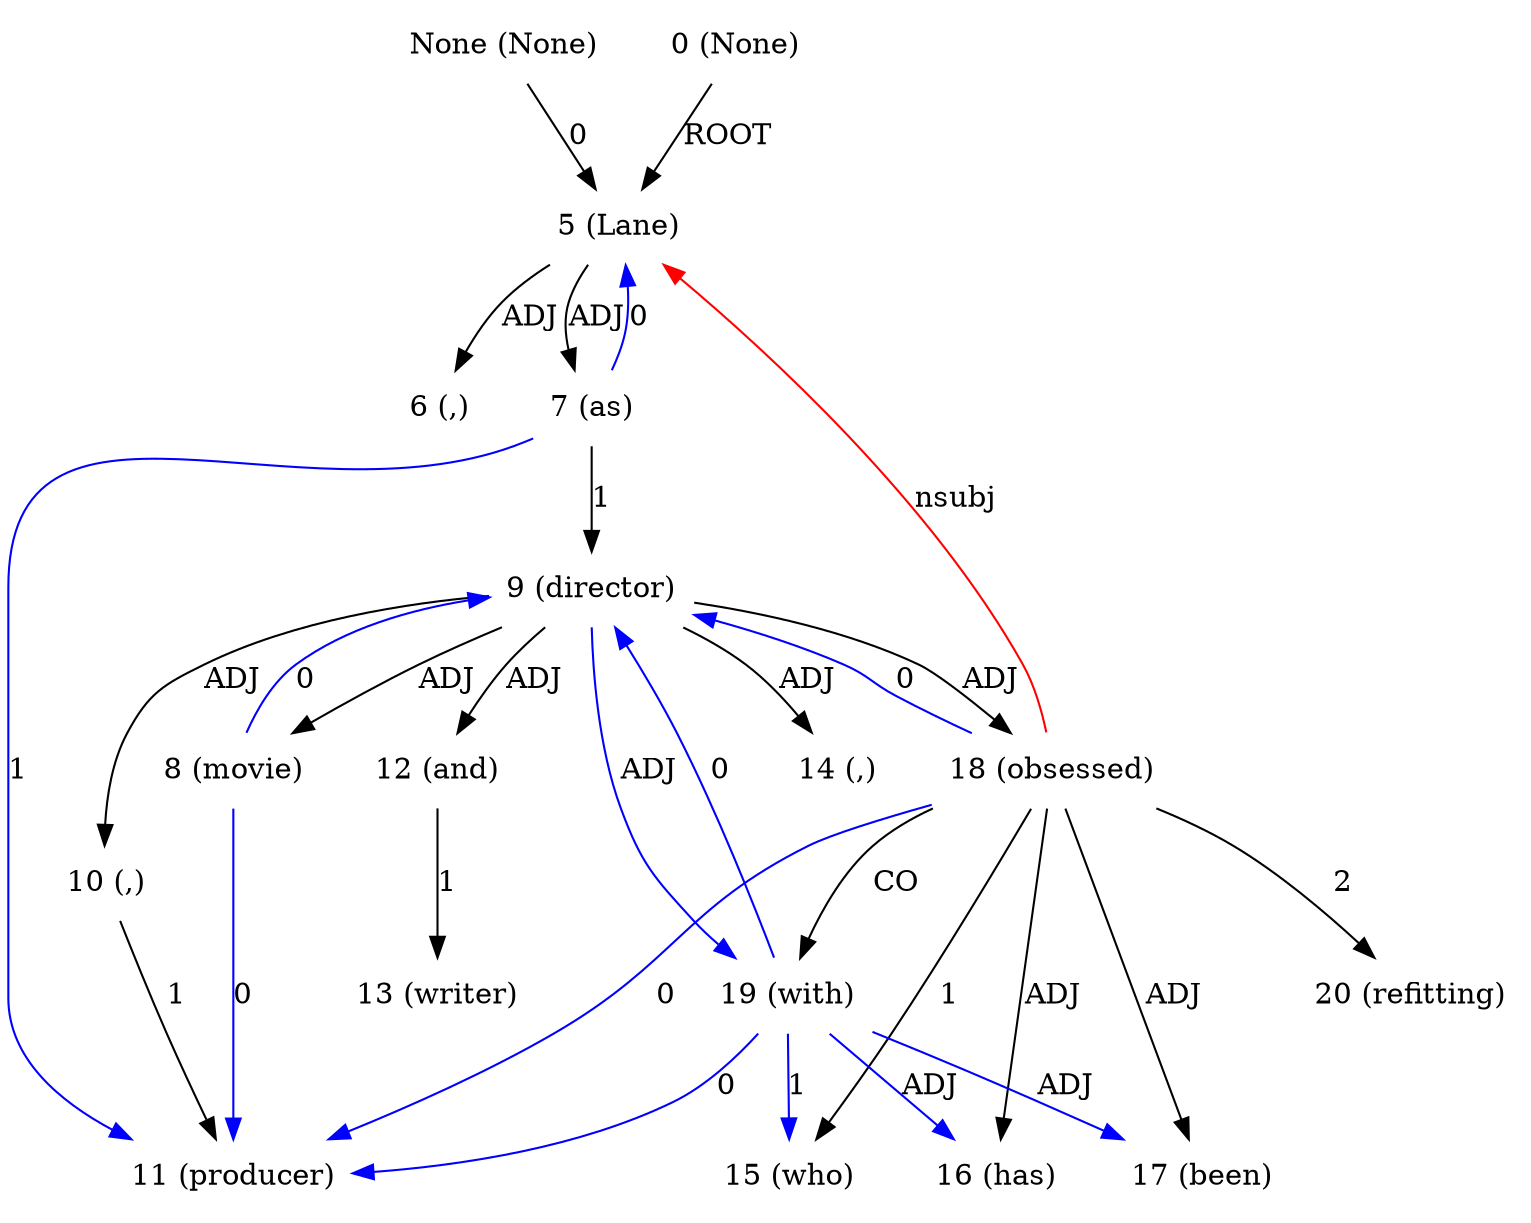 digraph G{
edge [dir=forward]
node [shape=plaintext]

None [label="None (None)"]
None -> 5 [label="0"]
0 [label="0 (None)"]
0 -> 5 [label="ROOT"]
5 [label="5 (Lane)"]
5 -> 6 [label="ADJ"]
5 -> 7 [label="ADJ"]
18 -> 5 [label="nsubj", color="red"]
6 [label="6 (,)"]
7 [label="7 (as)"]
7 -> 9 [label="1"]
7 -> 11 [label="1", color="blue"]
7 -> 5 [label="0", color="blue"]
8 [label="8 (movie)"]
8 -> 11 [label="0", color="blue"]
8 -> 9 [label="0", color="blue"]
9 [label="9 (director)"]
9 -> 8 [label="ADJ"]
9 -> 10 [label="ADJ"]
9 -> 12 [label="ADJ"]
9 -> 14 [label="ADJ"]
9 -> 18 [label="ADJ"]
9 -> 19 [label="ADJ", color="blue"]
10 [label="10 (,)"]
10 -> 11 [label="1"]
11 [label="11 (producer)"]
12 [label="12 (and)"]
12 -> 13 [label="1"]
13 [label="13 (writer)"]
14 [label="14 (,)"]
15 [label="15 (who)"]
16 [label="16 (has)"]
17 [label="17 (been)"]
18 [label="18 (obsessed)"]
18 -> 15 [label="1"]
18 -> 19 [label="CO"]
18 -> 20 [label="2"]
18 -> 16 [label="ADJ"]
18 -> 17 [label="ADJ"]
18 -> 9 [label="0", color="blue"]
18 -> 11 [label="0", color="blue"]
19 [label="19 (with)"]
19 -> 15 [label="1", color="blue"]
19 -> 9 [label="0", color="blue"]
19 -> 11 [label="0", color="blue"]
19 -> 16 [label="ADJ", color="blue"]
19 -> 17 [label="ADJ", color="blue"]
20 [label="20 (refitting)"]
}
